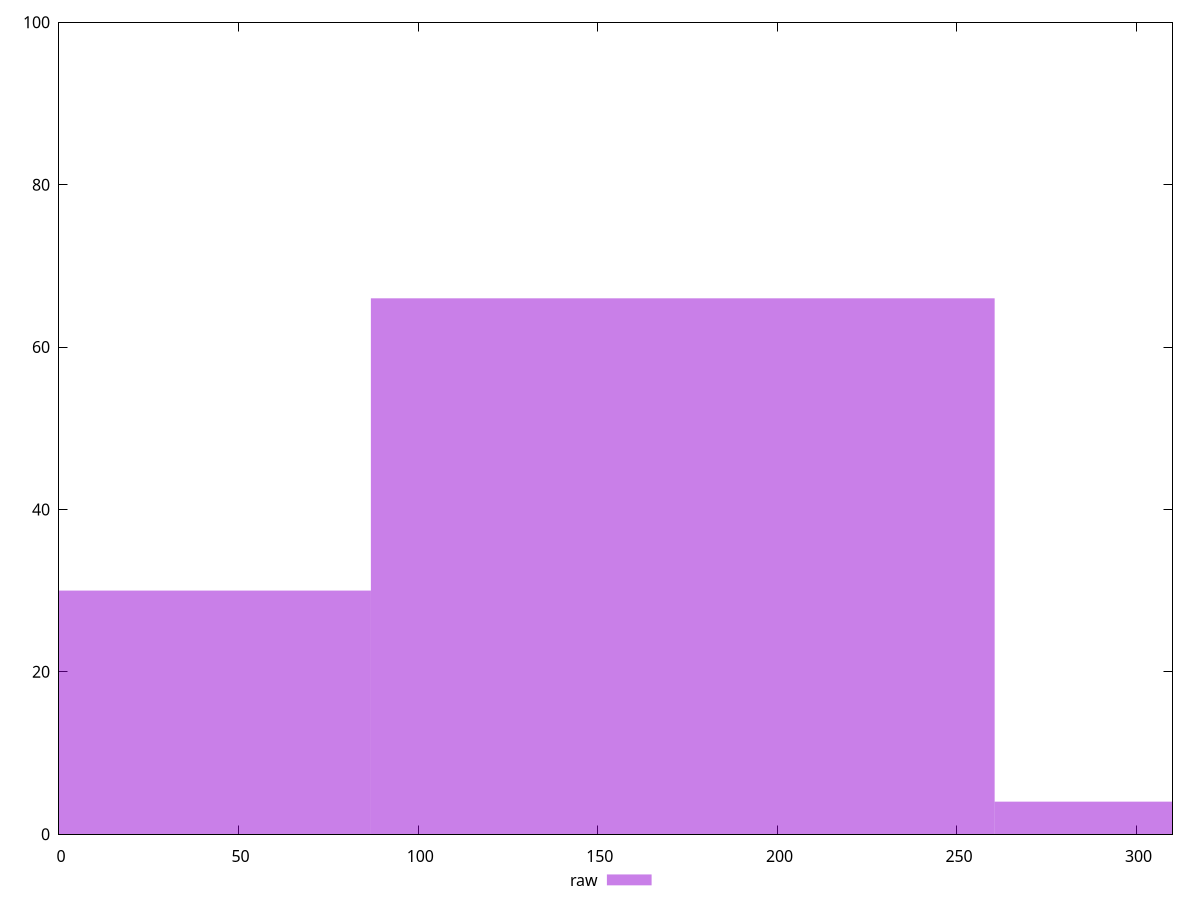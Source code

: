 reset

$raw <<EOF
173.6577588774065 66
0 30
347.315517754813 4
EOF

set key outside below
set boxwidth 173.6577588774065
set xrange [0:310]
set yrange [0:100]
set trange [0:100]
set style fill transparent solid 0.5 noborder
set terminal svg size 640, 490 enhanced background rgb 'white'
set output "report_00018_2021-02-10T15-25-16.877Z/uses-http2/samples/pages/raw/histogram.svg"

plot $raw title "raw" with boxes

reset
